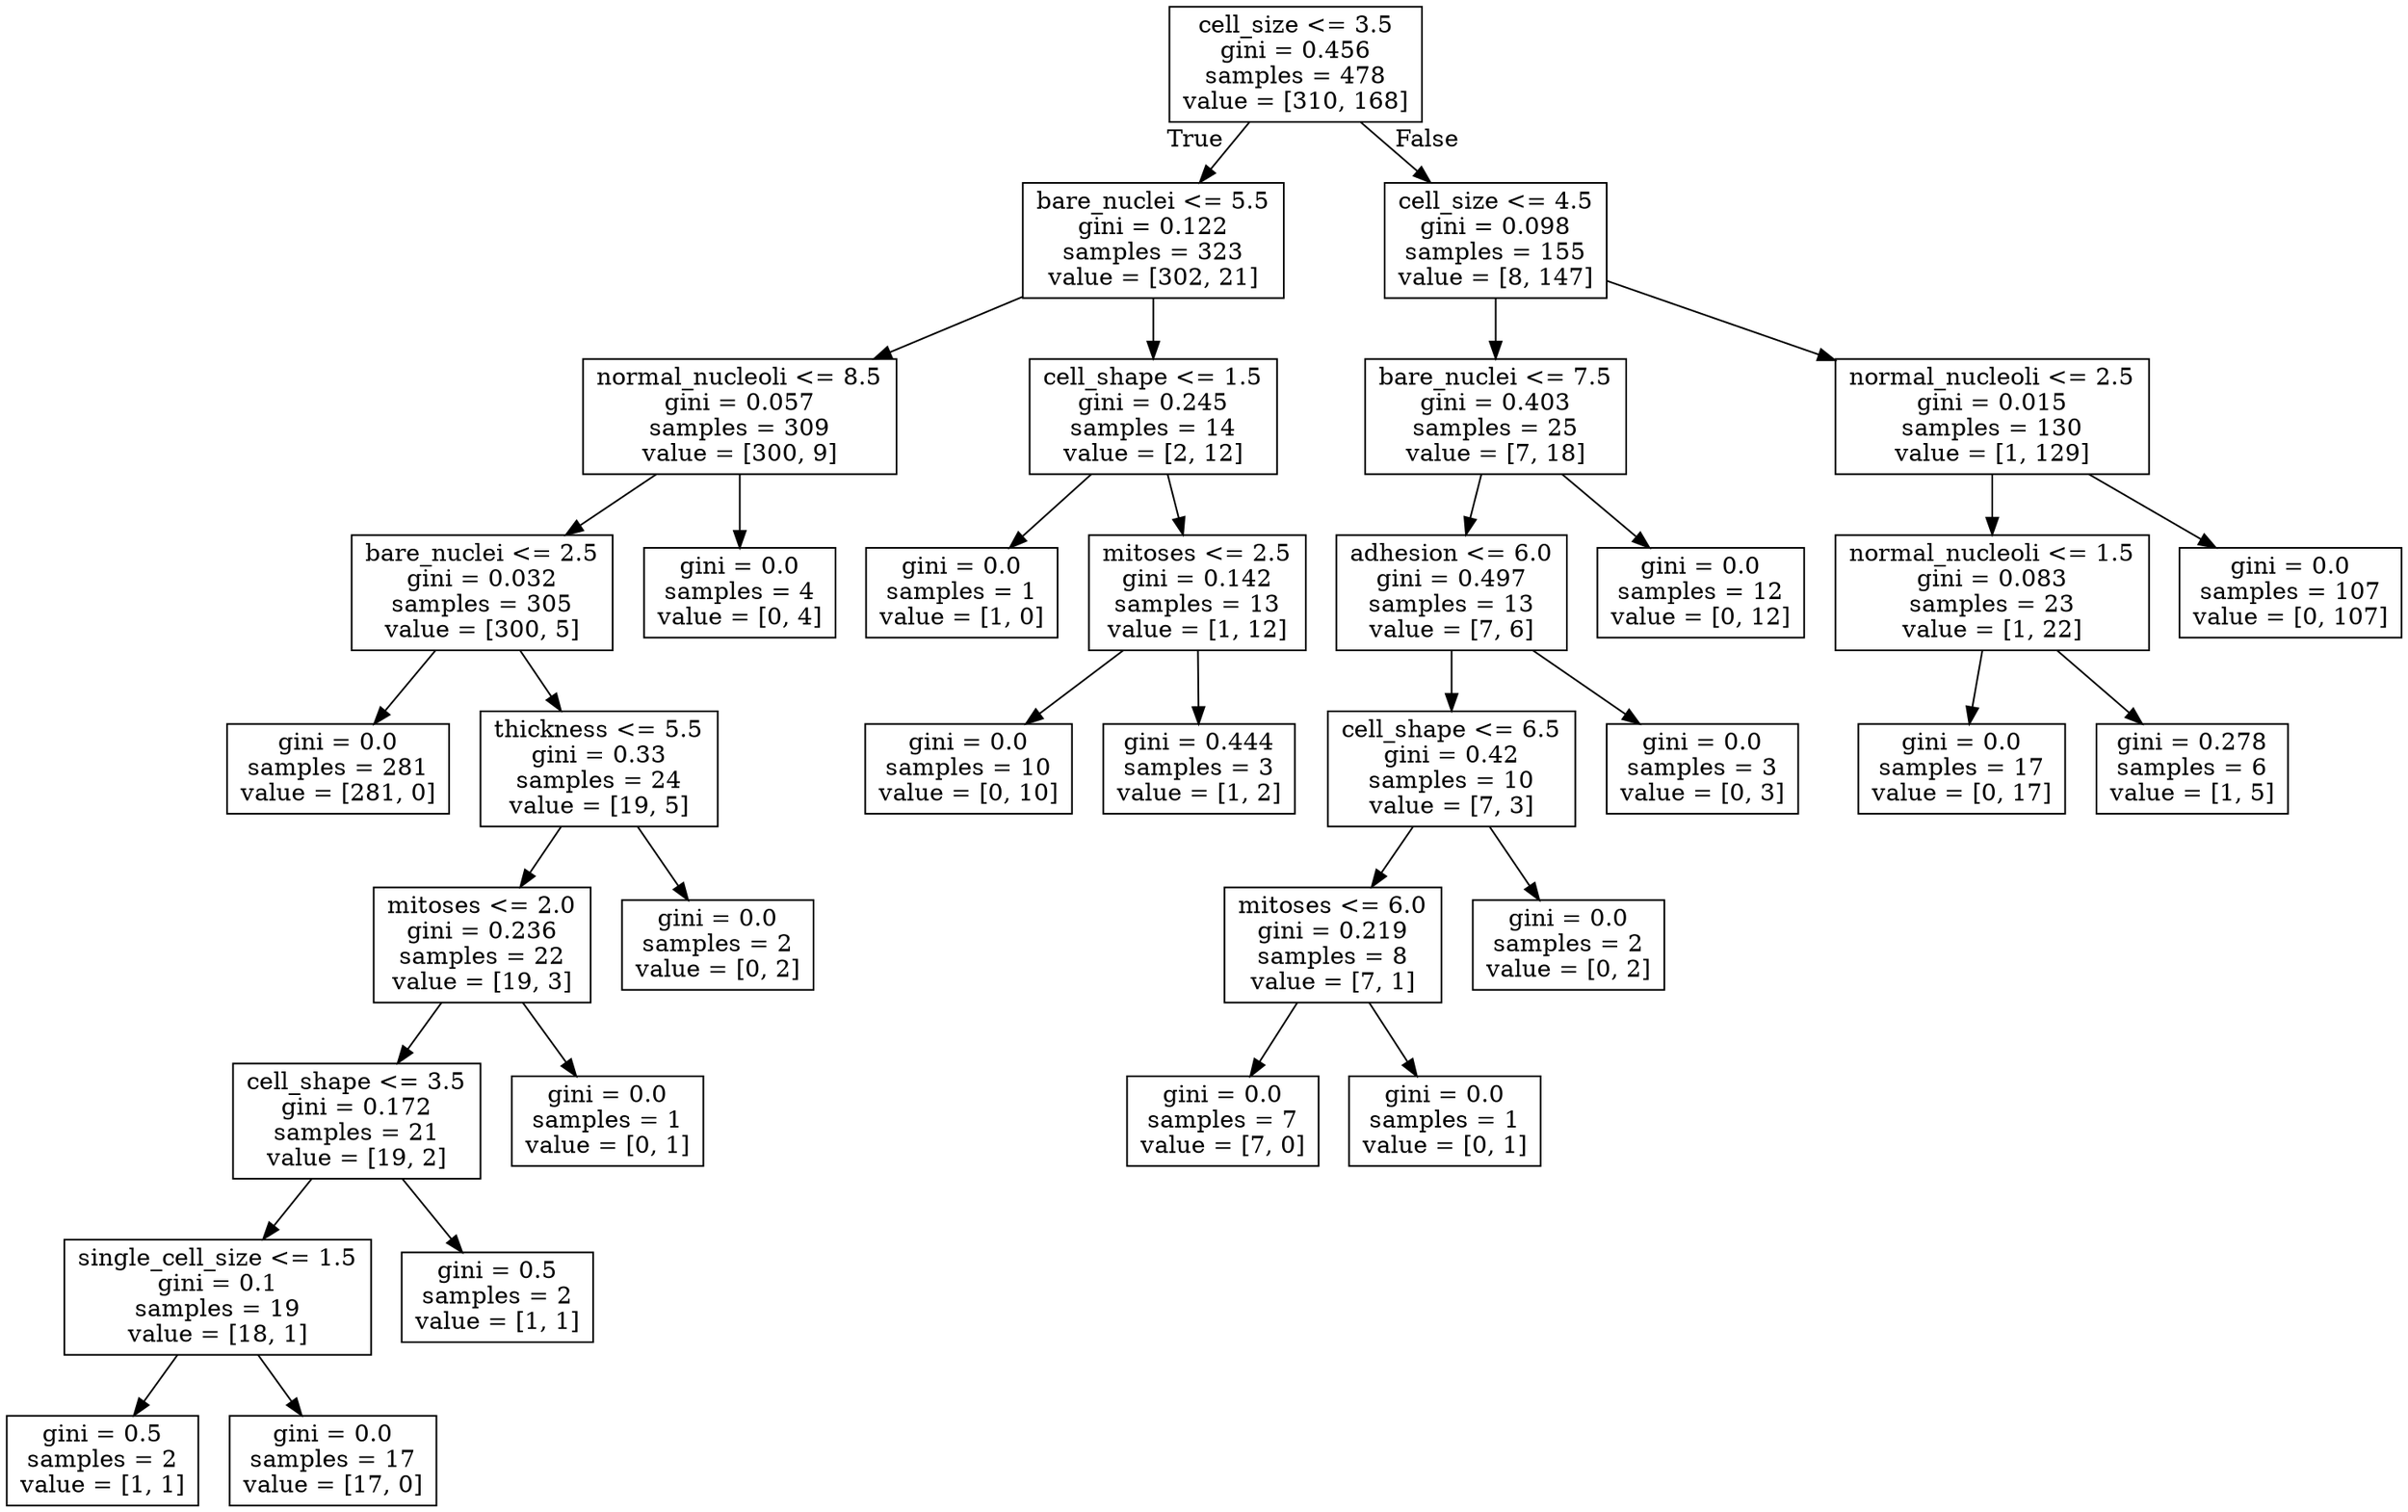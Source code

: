digraph Tree {
node [shape=box] ;
0 [label="cell_size <= 3.5\ngini = 0.456\nsamples = 478\nvalue = [310, 168]"] ;
1 [label="bare_nuclei <= 5.5\ngini = 0.122\nsamples = 323\nvalue = [302, 21]"] ;
0 -> 1 [labeldistance=2.5, labelangle=45, headlabel="True"] ;
2 [label="normal_nucleoli <= 8.5\ngini = 0.057\nsamples = 309\nvalue = [300, 9]"] ;
1 -> 2 ;
3 [label="bare_nuclei <= 2.5\ngini = 0.032\nsamples = 305\nvalue = [300, 5]"] ;
2 -> 3 ;
4 [label="gini = 0.0\nsamples = 281\nvalue = [281, 0]"] ;
3 -> 4 ;
5 [label="thickness <= 5.5\ngini = 0.33\nsamples = 24\nvalue = [19, 5]"] ;
3 -> 5 ;
6 [label="mitoses <= 2.0\ngini = 0.236\nsamples = 22\nvalue = [19, 3]"] ;
5 -> 6 ;
7 [label="cell_shape <= 3.5\ngini = 0.172\nsamples = 21\nvalue = [19, 2]"] ;
6 -> 7 ;
8 [label="single_cell_size <= 1.5\ngini = 0.1\nsamples = 19\nvalue = [18, 1]"] ;
7 -> 8 ;
9 [label="gini = 0.5\nsamples = 2\nvalue = [1, 1]"] ;
8 -> 9 ;
10 [label="gini = 0.0\nsamples = 17\nvalue = [17, 0]"] ;
8 -> 10 ;
11 [label="gini = 0.5\nsamples = 2\nvalue = [1, 1]"] ;
7 -> 11 ;
12 [label="gini = 0.0\nsamples = 1\nvalue = [0, 1]"] ;
6 -> 12 ;
13 [label="gini = 0.0\nsamples = 2\nvalue = [0, 2]"] ;
5 -> 13 ;
14 [label="gini = 0.0\nsamples = 4\nvalue = [0, 4]"] ;
2 -> 14 ;
15 [label="cell_shape <= 1.5\ngini = 0.245\nsamples = 14\nvalue = [2, 12]"] ;
1 -> 15 ;
16 [label="gini = 0.0\nsamples = 1\nvalue = [1, 0]"] ;
15 -> 16 ;
17 [label="mitoses <= 2.5\ngini = 0.142\nsamples = 13\nvalue = [1, 12]"] ;
15 -> 17 ;
18 [label="gini = 0.0\nsamples = 10\nvalue = [0, 10]"] ;
17 -> 18 ;
19 [label="gini = 0.444\nsamples = 3\nvalue = [1, 2]"] ;
17 -> 19 ;
20 [label="cell_size <= 4.5\ngini = 0.098\nsamples = 155\nvalue = [8, 147]"] ;
0 -> 20 [labeldistance=2.5, labelangle=-45, headlabel="False"] ;
21 [label="bare_nuclei <= 7.5\ngini = 0.403\nsamples = 25\nvalue = [7, 18]"] ;
20 -> 21 ;
22 [label="adhesion <= 6.0\ngini = 0.497\nsamples = 13\nvalue = [7, 6]"] ;
21 -> 22 ;
23 [label="cell_shape <= 6.5\ngini = 0.42\nsamples = 10\nvalue = [7, 3]"] ;
22 -> 23 ;
24 [label="mitoses <= 6.0\ngini = 0.219\nsamples = 8\nvalue = [7, 1]"] ;
23 -> 24 ;
25 [label="gini = 0.0\nsamples = 7\nvalue = [7, 0]"] ;
24 -> 25 ;
26 [label="gini = 0.0\nsamples = 1\nvalue = [0, 1]"] ;
24 -> 26 ;
27 [label="gini = 0.0\nsamples = 2\nvalue = [0, 2]"] ;
23 -> 27 ;
28 [label="gini = 0.0\nsamples = 3\nvalue = [0, 3]"] ;
22 -> 28 ;
29 [label="gini = 0.0\nsamples = 12\nvalue = [0, 12]"] ;
21 -> 29 ;
30 [label="normal_nucleoli <= 2.5\ngini = 0.015\nsamples = 130\nvalue = [1, 129]"] ;
20 -> 30 ;
31 [label="normal_nucleoli <= 1.5\ngini = 0.083\nsamples = 23\nvalue = [1, 22]"] ;
30 -> 31 ;
32 [label="gini = 0.0\nsamples = 17\nvalue = [0, 17]"] ;
31 -> 32 ;
33 [label="gini = 0.278\nsamples = 6\nvalue = [1, 5]"] ;
31 -> 33 ;
34 [label="gini = 0.0\nsamples = 107\nvalue = [0, 107]"] ;
30 -> 34 ;
}